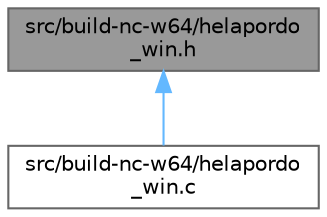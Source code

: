 digraph "src/build-nc-w64/helapordo_win.h"
{
 // LATEX_PDF_SIZE
  bgcolor="transparent";
  edge [fontname=Helvetica,fontsize=10,labelfontname=Helvetica,labelfontsize=10];
  node [fontname=Helvetica,fontsize=10,shape=box,height=0.2,width=0.4];
  Node1 [id="Node000001",label="src/build-nc-w64/helapordo\l_win.h",height=0.2,width=0.4,color="gray40", fillcolor="grey60", style="filled", fontcolor="black",tooltip=" "];
  Node1 -> Node2 [id="edge1_Node000001_Node000002",dir="back",color="steelblue1",style="solid",tooltip=" "];
  Node2 [id="Node000002",label="src/build-nc-w64/helapordo\l_win.c",height=0.2,width=0.4,color="grey40", fillcolor="white", style="filled",URL="$helapordo__win_8c.html",tooltip=" "];
}
